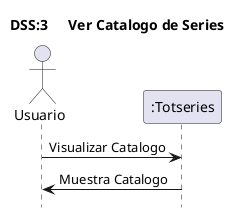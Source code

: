 @startuml
title	DSS:3	Ver Catalogo de Series
'	ocultar	el	foot	si	son	curts,	sino	deixar-ho
'	la	comanda	es	la	seguent
hide	footbox
'definicio	d'actors
actor	Usuario	as	user
user	->	":Totseries":Visualizar Catalogo
":Totseries" -> user :Muestra Catalogo

@enduml

